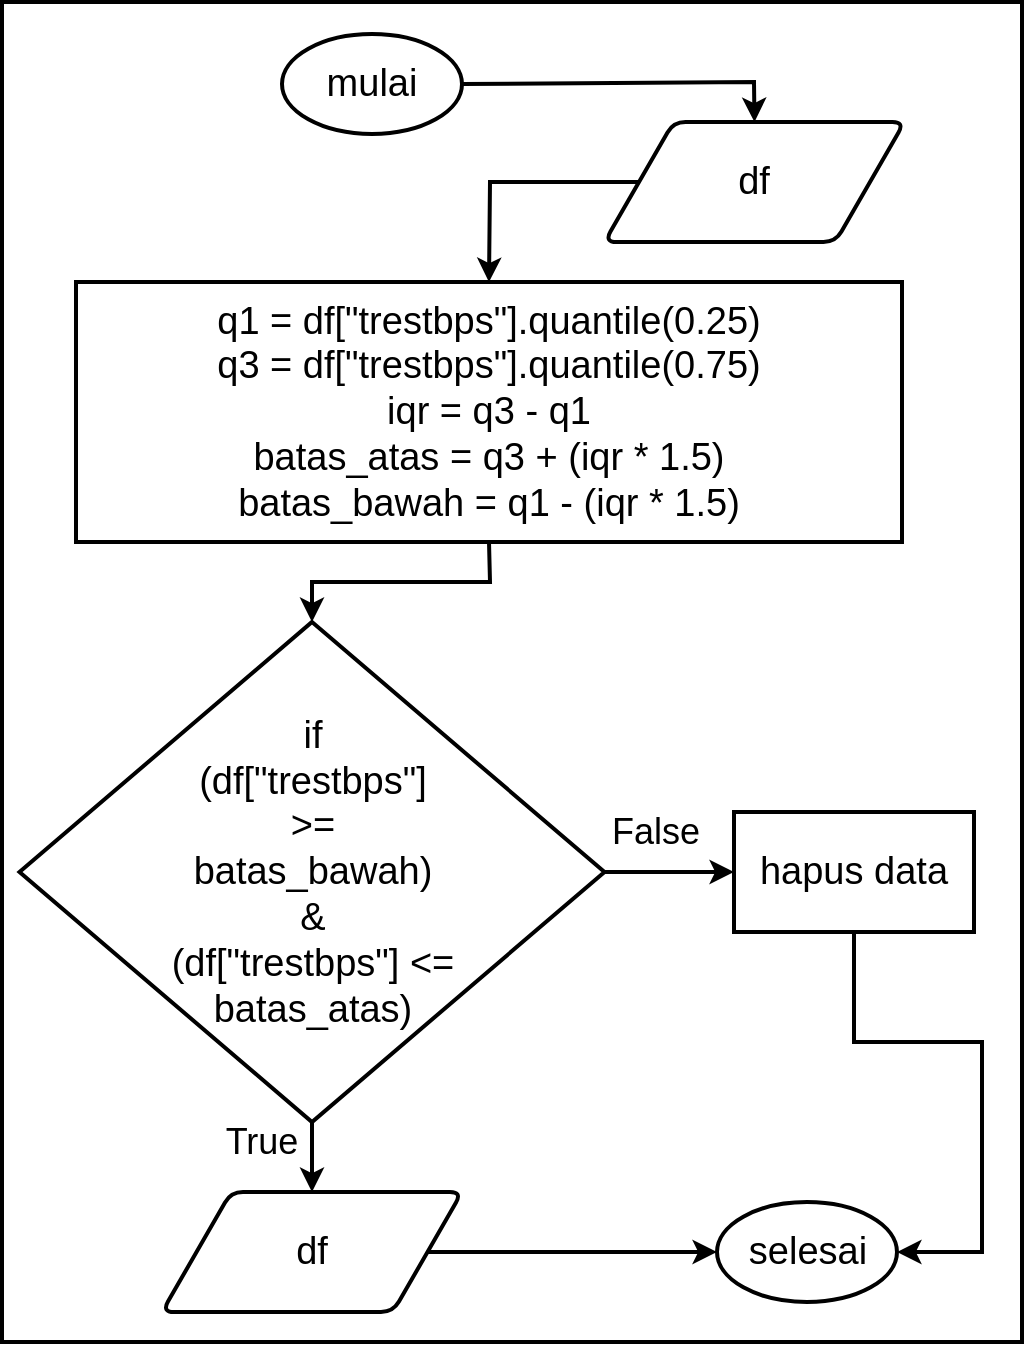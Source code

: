 <mxfile version="15.6.3" type="device"><diagram id="uYwCrgsh5QbvHvJHdbc_" name="Page-1"><mxGraphModel dx="2215" dy="1861" grid="1" gridSize="10" guides="1" tooltips="1" connect="1" arrows="1" fold="1" page="1" pageScale="1" pageWidth="850" pageHeight="1100" math="0" shadow="0"><root><mxCell id="0"/><mxCell id="1" parent="0"/><mxCell id="rphxhu4iJ1cIhUxlVefR-6" value="" style="group" vertex="1" connectable="0" parent="1"><mxGeometry x="-90" y="-120" width="510" height="670" as="geometry"/></mxCell><mxCell id="rphxhu4iJ1cIhUxlVefR-5" value="" style="rounded=0;whiteSpace=wrap;html=1;fontSize=18;strokeWidth=2;" vertex="1" parent="rphxhu4iJ1cIhUxlVefR-6"><mxGeometry width="510" height="670" as="geometry"/></mxCell><mxCell id="-N9Z9_eB2tq0--FHxx2X-1" value="&lt;font style=&quot;font-size: 19px&quot;&gt;mulai&lt;/font&gt;" style="strokeWidth=2;html=1;shape=mxgraph.flowchart.start_1;whiteSpace=wrap;container=0;" parent="rphxhu4iJ1cIhUxlVefR-6" vertex="1"><mxGeometry x="140" y="16" width="90" height="50" as="geometry"/></mxCell><mxCell id="-N9Z9_eB2tq0--FHxx2X-2" value="&lt;font style=&quot;font-size: 19px&quot;&gt;df&lt;/font&gt;" style="shape=parallelogram;html=1;strokeWidth=2;perimeter=parallelogramPerimeter;whiteSpace=wrap;rounded=1;arcSize=12;size=0.23;container=0;" parent="rphxhu4iJ1cIhUxlVefR-6" vertex="1"><mxGeometry x="301.25" y="60" width="150" height="60" as="geometry"/></mxCell><mxCell id="-N9Z9_eB2tq0--FHxx2X-5" value="&lt;font style=&quot;font-size: 19px&quot;&gt;selesai&lt;/font&gt;" style="strokeWidth=2;html=1;shape=mxgraph.flowchart.start_1;whiteSpace=wrap;container=0;" parent="rphxhu4iJ1cIhUxlVefR-6" vertex="1"><mxGeometry x="357.5" y="600" width="90" height="50" as="geometry"/></mxCell><mxCell id="-N9Z9_eB2tq0--FHxx2X-6" value="&lt;font style=&quot;font-size: 19px&quot;&gt;df&lt;/font&gt;" style="shape=parallelogram;html=1;strokeWidth=2;perimeter=parallelogramPerimeter;whiteSpace=wrap;rounded=1;arcSize=12;size=0.23;container=0;" parent="rphxhu4iJ1cIhUxlVefR-6" vertex="1"><mxGeometry x="80" y="595" width="150" height="60" as="geometry"/></mxCell><mxCell id="-N9Z9_eB2tq0--FHxx2X-7" value="" style="endArrow=classic;html=1;exitX=1;exitY=0.5;exitDx=0;exitDy=0;entryX=0;entryY=0.5;entryDx=0;entryDy=0;entryPerimeter=0;strokeWidth=2;" parent="rphxhu4iJ1cIhUxlVefR-6" source="-N9Z9_eB2tq0--FHxx2X-6" target="-N9Z9_eB2tq0--FHxx2X-5" edge="1"><mxGeometry x="10" y="-10" width="50" height="50" as="geometry"><mxPoint x="490" y="780" as="sourcePoint"/><mxPoint x="540" y="730" as="targetPoint"/></mxGeometry></mxCell><mxCell id="-N9Z9_eB2tq0--FHxx2X-9" value="&lt;font style=&quot;font-size: 19px&quot;&gt;if &lt;br&gt;(df[&quot;trestbps&quot;] &lt;br&gt;&amp;gt;= &lt;br&gt;batas_bawah)&lt;br&gt;&amp;amp;&lt;br&gt;(df[&quot;trestbps&quot;] &amp;lt;= &lt;br&gt;batas_atas)&lt;/font&gt;" style="rhombus;whiteSpace=wrap;html=1;strokeWidth=2;container=0;" parent="rphxhu4iJ1cIhUxlVefR-6" vertex="1"><mxGeometry x="8.75" y="310" width="292.5" height="250" as="geometry"/></mxCell><mxCell id="-N9Z9_eB2tq0--FHxx2X-10" value="" style="endArrow=classic;html=1;strokeWidth=2;exitX=0.5;exitY=1;exitDx=0;exitDy=0;entryX=0.5;entryY=0;entryDx=0;entryDy=0;" parent="rphxhu4iJ1cIhUxlVefR-6" source="-N9Z9_eB2tq0--FHxx2X-9" target="-N9Z9_eB2tq0--FHxx2X-6" edge="1"><mxGeometry x="10" y="-10" width="50" height="50" as="geometry"><mxPoint x="320" y="670" as="sourcePoint"/><mxPoint x="370" y="620" as="targetPoint"/></mxGeometry></mxCell><mxCell id="-N9Z9_eB2tq0--FHxx2X-13" value="&lt;font style=&quot;font-size: 19px&quot;&gt;hapus data&lt;/font&gt;" style="rounded=0;whiteSpace=wrap;html=1;strokeWidth=2;container=0;" parent="rphxhu4iJ1cIhUxlVefR-6" vertex="1"><mxGeometry x="366" y="405" width="120" height="60" as="geometry"/></mxCell><mxCell id="-N9Z9_eB2tq0--FHxx2X-14" value="" style="endArrow=classic;html=1;strokeWidth=2;exitX=1;exitY=0.5;exitDx=0;exitDy=0;entryX=0;entryY=0.5;entryDx=0;entryDy=0;" parent="rphxhu4iJ1cIhUxlVefR-6" source="-N9Z9_eB2tq0--FHxx2X-9" target="-N9Z9_eB2tq0--FHxx2X-13" edge="1"><mxGeometry x="10" y="-10" width="50" height="50" as="geometry"><mxPoint x="260" y="350" as="sourcePoint"/><mxPoint x="310" y="300" as="targetPoint"/></mxGeometry></mxCell><mxCell id="-N9Z9_eB2tq0--FHxx2X-21" value="&lt;font style=&quot;font-size: 18px&quot;&gt;False&lt;/font&gt;" style="text;html=1;strokeColor=none;fillColor=none;align=center;verticalAlign=middle;whiteSpace=wrap;rounded=0;container=0;" parent="rphxhu4iJ1cIhUxlVefR-6" vertex="1"><mxGeometry x="307" y="405" width="40" height="20" as="geometry"/></mxCell><mxCell id="-N9Z9_eB2tq0--FHxx2X-22" value="&lt;font style=&quot;font-size: 18px&quot;&gt;True&lt;/font&gt;" style="text;html=1;strokeColor=none;fillColor=none;align=center;verticalAlign=middle;whiteSpace=wrap;rounded=0;container=0;" parent="rphxhu4iJ1cIhUxlVefR-6" vertex="1"><mxGeometry x="110" y="560" width="40" height="20" as="geometry"/></mxCell><mxCell id="-N9Z9_eB2tq0--FHxx2X-25" value="" style="endArrow=classic;html=1;strokeWidth=2;exitX=0.5;exitY=1;exitDx=0;exitDy=0;entryX=0.5;entryY=0;entryDx=0;entryDy=0;rounded=0;" parent="rphxhu4iJ1cIhUxlVefR-6" source="Om2-JCrIzhS8ZfGcjjkC-1" target="-N9Z9_eB2tq0--FHxx2X-9" edge="1"><mxGeometry x="-10" y="-10" width="50" height="50" as="geometry"><mxPoint x="155" y="280" as="sourcePoint"/><mxPoint x="220" y="200" as="targetPoint"/><Array as="points"><mxPoint x="244" y="290"/><mxPoint x="155" y="290"/></Array></mxGeometry></mxCell><mxCell id="Om2-JCrIzhS8ZfGcjjkC-1" value="&lt;font style=&quot;font-size: 19px&quot;&gt;q1 = df[&quot;trestbps&quot;].quantile(0.25)&lt;br&gt;q3 = df[&quot;trestbps&quot;].quantile(0.75)&lt;br&gt;iqr = q3 - q1&lt;br&gt;batas_atas = q3 + (iqr * 1.5)&lt;br&gt;batas_bawah = q1 - (iqr * 1.5)&lt;br&gt;&lt;/font&gt;" style="rounded=0;whiteSpace=wrap;html=1;strokeWidth=2;container=0;" parent="rphxhu4iJ1cIhUxlVefR-6" vertex="1"><mxGeometry x="37" y="140" width="413" height="130" as="geometry"/></mxCell><mxCell id="rphxhu4iJ1cIhUxlVefR-1" value="" style="endArrow=classic;html=1;rounded=0;fontSize=19;exitX=0.5;exitY=1;exitDx=0;exitDy=0;entryX=1;entryY=0.5;entryDx=0;entryDy=0;entryPerimeter=0;strokeWidth=2;" edge="1" parent="rphxhu4iJ1cIhUxlVefR-6" source="-N9Z9_eB2tq0--FHxx2X-13" target="-N9Z9_eB2tq0--FHxx2X-5"><mxGeometry width="50" height="50" relative="1" as="geometry"><mxPoint x="250" y="510" as="sourcePoint"/><mxPoint x="300" y="460" as="targetPoint"/><Array as="points"><mxPoint x="426" y="520"/><mxPoint x="490" y="520"/><mxPoint x="490" y="625"/></Array></mxGeometry></mxCell><mxCell id="rphxhu4iJ1cIhUxlVefR-2" value="" style="endArrow=classic;html=1;rounded=0;fontSize=19;strokeWidth=2;exitX=0;exitY=0.5;exitDx=0;exitDy=0;entryX=0.5;entryY=0;entryDx=0;entryDy=0;" edge="1" parent="rphxhu4iJ1cIhUxlVefR-6" source="-N9Z9_eB2tq0--FHxx2X-2" target="Om2-JCrIzhS8ZfGcjjkC-1"><mxGeometry width="50" height="50" relative="1" as="geometry"><mxPoint x="250" y="280" as="sourcePoint"/><mxPoint x="300" y="230" as="targetPoint"/><Array as="points"><mxPoint x="244" y="90"/></Array></mxGeometry></mxCell><mxCell id="rphxhu4iJ1cIhUxlVefR-4" value="" style="endArrow=classic;html=1;rounded=0;fontSize=19;strokeWidth=2;exitX=1;exitY=0.5;exitDx=0;exitDy=0;exitPerimeter=0;entryX=0.5;entryY=0;entryDx=0;entryDy=0;" edge="1" parent="rphxhu4iJ1cIhUxlVefR-6" source="-N9Z9_eB2tq0--FHxx2X-1" target="-N9Z9_eB2tq0--FHxx2X-2"><mxGeometry width="50" height="50" relative="1" as="geometry"><mxPoint x="250" y="280" as="sourcePoint"/><mxPoint x="300" y="230" as="targetPoint"/><Array as="points"><mxPoint x="376" y="40"/></Array></mxGeometry></mxCell></root></mxGraphModel></diagram></mxfile>
